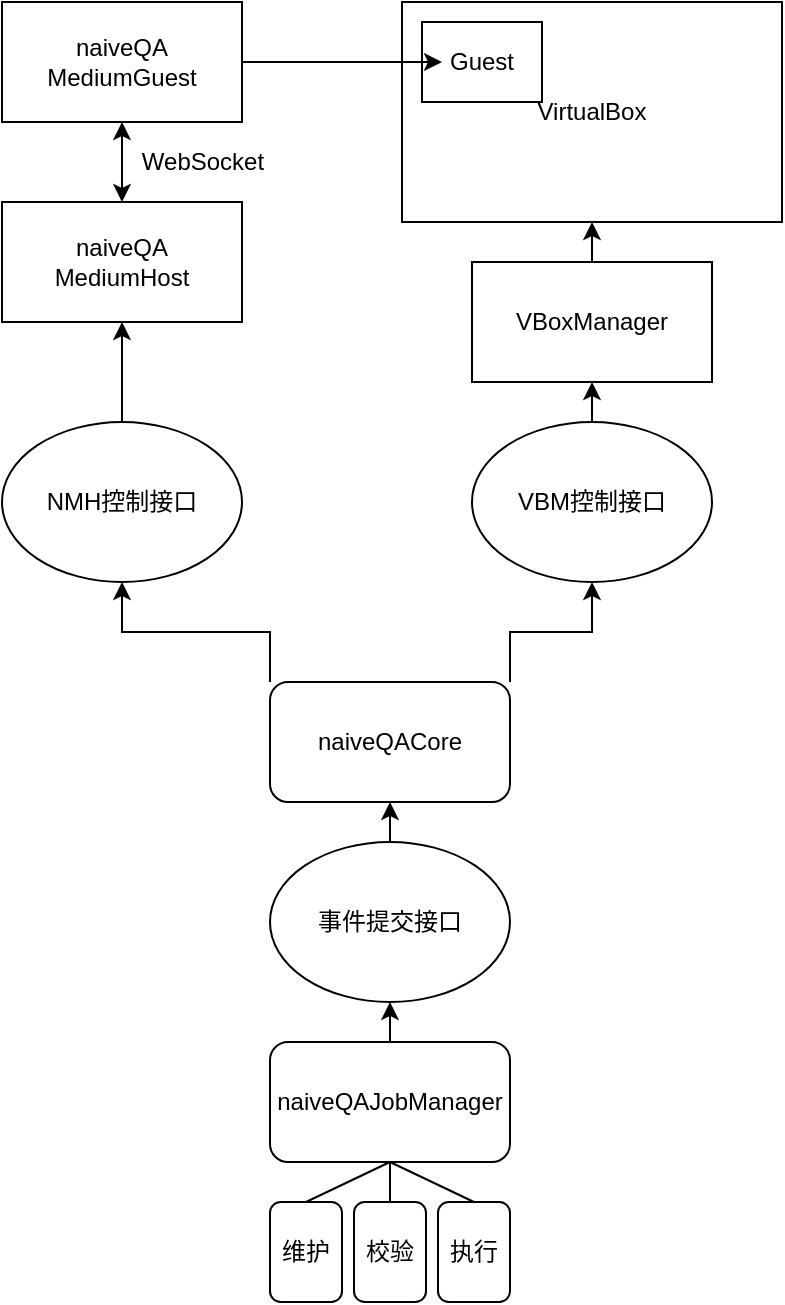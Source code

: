 <mxfile version="14.5.1" type="device"><diagram id="ubZ16S4G7FpbPSMpQQgS" name="第 1 页"><mxGraphModel dx="749" dy="556" grid="1" gridSize="10" guides="1" tooltips="1" connect="1" arrows="1" fold="1" page="1" pageScale="1" pageWidth="827" pageHeight="1169" math="0" shadow="0"><root><mxCell id="0"/><mxCell id="1" parent="0"/><mxCell id="bDodf29_TSgqiRDc3CO2-10" style="edgeStyle=orthogonalEdgeStyle;rounded=0;orthogonalLoop=1;jettySize=auto;html=1;exitX=1;exitY=0;exitDx=0;exitDy=0;entryX=0.5;entryY=1;entryDx=0;entryDy=0;" edge="1" parent="1" source="bDodf29_TSgqiRDc3CO2-1" target="bDodf29_TSgqiRDc3CO2-7"><mxGeometry relative="1" as="geometry"/></mxCell><mxCell id="bDodf29_TSgqiRDc3CO2-12" style="edgeStyle=orthogonalEdgeStyle;rounded=0;orthogonalLoop=1;jettySize=auto;html=1;exitX=0;exitY=0;exitDx=0;exitDy=0;entryX=0.5;entryY=1;entryDx=0;entryDy=0;" edge="1" parent="1" source="bDodf29_TSgqiRDc3CO2-1" target="bDodf29_TSgqiRDc3CO2-11"><mxGeometry relative="1" as="geometry"/></mxCell><mxCell id="bDodf29_TSgqiRDc3CO2-1" value="naiveQACore" style="rounded=1;whiteSpace=wrap;html=1;" vertex="1" parent="1"><mxGeometry x="354" y="360" width="120" height="60" as="geometry"/></mxCell><mxCell id="bDodf29_TSgqiRDc3CO2-19" style="edgeStyle=orthogonalEdgeStyle;rounded=0;orthogonalLoop=1;jettySize=auto;html=1;exitX=0.5;exitY=0;exitDx=0;exitDy=0;entryX=0.5;entryY=1;entryDx=0;entryDy=0;" edge="1" parent="1" source="bDodf29_TSgqiRDc3CO2-2" target="bDodf29_TSgqiRDc3CO2-1"><mxGeometry relative="1" as="geometry"/></mxCell><mxCell id="bDodf29_TSgqiRDc3CO2-2" value="事件提交接口" style="ellipse;whiteSpace=wrap;html=1;" vertex="1" parent="1"><mxGeometry x="354" y="440" width="120" height="80" as="geometry"/></mxCell><mxCell id="bDodf29_TSgqiRDc3CO2-20" style="edgeStyle=orthogonalEdgeStyle;rounded=0;orthogonalLoop=1;jettySize=auto;html=1;exitX=0.5;exitY=0;exitDx=0;exitDy=0;entryX=0.5;entryY=1;entryDx=0;entryDy=0;" edge="1" parent="1" source="bDodf29_TSgqiRDc3CO2-3" target="bDodf29_TSgqiRDc3CO2-2"><mxGeometry relative="1" as="geometry"/></mxCell><mxCell id="bDodf29_TSgqiRDc3CO2-3" value="naiveQAJobManager" style="rounded=1;whiteSpace=wrap;html=1;" vertex="1" parent="1"><mxGeometry x="354" y="540" width="120" height="60" as="geometry"/></mxCell><mxCell id="bDodf29_TSgqiRDc3CO2-6" style="edgeStyle=orthogonalEdgeStyle;rounded=0;orthogonalLoop=1;jettySize=auto;html=1;exitX=0.5;exitY=0;exitDx=0;exitDy=0;entryX=0.5;entryY=1;entryDx=0;entryDy=0;" edge="1" parent="1" source="bDodf29_TSgqiRDc3CO2-4" target="bDodf29_TSgqiRDc3CO2-5"><mxGeometry relative="1" as="geometry"/></mxCell><mxCell id="bDodf29_TSgqiRDc3CO2-4" value="VBoxManager" style="rounded=0;whiteSpace=wrap;html=1;" vertex="1" parent="1"><mxGeometry x="455" y="150" width="120" height="60" as="geometry"/></mxCell><mxCell id="bDodf29_TSgqiRDc3CO2-5" value="VirtualBox" style="rounded=0;whiteSpace=wrap;html=1;" vertex="1" parent="1"><mxGeometry x="420" y="20" width="190" height="110" as="geometry"/></mxCell><mxCell id="bDodf29_TSgqiRDc3CO2-8" style="edgeStyle=orthogonalEdgeStyle;rounded=0;orthogonalLoop=1;jettySize=auto;html=1;exitX=0.5;exitY=0;exitDx=0;exitDy=0;entryX=0.5;entryY=1;entryDx=0;entryDy=0;" edge="1" parent="1" source="bDodf29_TSgqiRDc3CO2-7" target="bDodf29_TSgqiRDc3CO2-4"><mxGeometry relative="1" as="geometry"/></mxCell><mxCell id="bDodf29_TSgqiRDc3CO2-7" value="VBM控制接口" style="ellipse;whiteSpace=wrap;html=1;" vertex="1" parent="1"><mxGeometry x="455" y="230" width="120" height="80" as="geometry"/></mxCell><mxCell id="bDodf29_TSgqiRDc3CO2-18" style="edgeStyle=orthogonalEdgeStyle;rounded=0;orthogonalLoop=1;jettySize=auto;html=1;exitX=0.5;exitY=0;exitDx=0;exitDy=0;entryX=0.5;entryY=1;entryDx=0;entryDy=0;" edge="1" parent="1" source="bDodf29_TSgqiRDc3CO2-11" target="bDodf29_TSgqiRDc3CO2-15"><mxGeometry relative="1" as="geometry"/></mxCell><mxCell id="bDodf29_TSgqiRDc3CO2-11" value="NMH控制接口" style="ellipse;whiteSpace=wrap;html=1;" vertex="1" parent="1"><mxGeometry x="220" y="230" width="120" height="80" as="geometry"/></mxCell><mxCell id="bDodf29_TSgqiRDc3CO2-13" value="Guest" style="rounded=0;whiteSpace=wrap;html=1;" vertex="1" parent="1"><mxGeometry x="430" y="30" width="60" height="40" as="geometry"/></mxCell><mxCell id="bDodf29_TSgqiRDc3CO2-14" value="&lt;span&gt;naiveQA&lt;br&gt;MediumGuest&lt;/span&gt;" style="rounded=0;whiteSpace=wrap;html=1;" vertex="1" parent="1"><mxGeometry x="220" y="20" width="120" height="60" as="geometry"/></mxCell><mxCell id="bDodf29_TSgqiRDc3CO2-15" value="&lt;span&gt;naiveQA&lt;br&gt;MediumHost&lt;/span&gt;" style="rounded=0;whiteSpace=wrap;html=1;" vertex="1" parent="1"><mxGeometry x="220" y="120" width="120" height="60" as="geometry"/></mxCell><mxCell id="bDodf29_TSgqiRDc3CO2-16" value="" style="endArrow=classic;html=1;exitX=1;exitY=0.5;exitDx=0;exitDy=0;" edge="1" parent="1" source="bDodf29_TSgqiRDc3CO2-14"><mxGeometry width="50" height="50" relative="1" as="geometry"><mxPoint x="390" y="420" as="sourcePoint"/><mxPoint x="440" y="50" as="targetPoint"/></mxGeometry></mxCell><mxCell id="bDodf29_TSgqiRDc3CO2-17" value="" style="endArrow=classic;startArrow=classic;html=1;exitX=0.5;exitY=0;exitDx=0;exitDy=0;entryX=0.5;entryY=1;entryDx=0;entryDy=0;" edge="1" parent="1" source="bDodf29_TSgqiRDc3CO2-15" target="bDodf29_TSgqiRDc3CO2-14"><mxGeometry width="50" height="50" relative="1" as="geometry"><mxPoint x="260" y="120" as="sourcePoint"/><mxPoint x="310" y="70" as="targetPoint"/></mxGeometry></mxCell><mxCell id="bDodf29_TSgqiRDc3CO2-21" value="WebSocket" style="text;html=1;align=center;verticalAlign=middle;resizable=0;points=[];autosize=1;" vertex="1" parent="1"><mxGeometry x="280" y="90" width="80" height="20" as="geometry"/></mxCell><mxCell id="bDodf29_TSgqiRDc3CO2-22" value="维护" style="rounded=1;whiteSpace=wrap;html=1;" vertex="1" parent="1"><mxGeometry x="354" y="620" width="36" height="50" as="geometry"/></mxCell><mxCell id="bDodf29_TSgqiRDc3CO2-23" value="校验" style="rounded=1;whiteSpace=wrap;html=1;" vertex="1" parent="1"><mxGeometry x="396" y="620" width="36" height="50" as="geometry"/></mxCell><mxCell id="bDodf29_TSgqiRDc3CO2-24" value="执行" style="rounded=1;whiteSpace=wrap;html=1;" vertex="1" parent="1"><mxGeometry x="438" y="620" width="36" height="50" as="geometry"/></mxCell><mxCell id="bDodf29_TSgqiRDc3CO2-25" value="" style="endArrow=none;html=1;exitX=0.5;exitY=0;exitDx=0;exitDy=0;entryX=0.5;entryY=1;entryDx=0;entryDy=0;" edge="1" parent="1" source="bDodf29_TSgqiRDc3CO2-22" target="bDodf29_TSgqiRDc3CO2-3"><mxGeometry width="50" height="50" relative="1" as="geometry"><mxPoint x="540" y="630" as="sourcePoint"/><mxPoint x="590" y="580" as="targetPoint"/></mxGeometry></mxCell><mxCell id="bDodf29_TSgqiRDc3CO2-26" value="" style="endArrow=none;html=1;exitX=0.5;exitY=0;exitDx=0;exitDy=0;entryX=0.5;entryY=1;entryDx=0;entryDy=0;" edge="1" parent="1" source="bDodf29_TSgqiRDc3CO2-23" target="bDodf29_TSgqiRDc3CO2-3"><mxGeometry width="50" height="50" relative="1" as="geometry"><mxPoint x="382" y="630" as="sourcePoint"/><mxPoint x="410" y="600" as="targetPoint"/></mxGeometry></mxCell><mxCell id="bDodf29_TSgqiRDc3CO2-27" value="" style="endArrow=none;html=1;exitX=0.5;exitY=0;exitDx=0;exitDy=0;entryX=0.5;entryY=1;entryDx=0;entryDy=0;" edge="1" parent="1" source="bDodf29_TSgqiRDc3CO2-24" target="bDodf29_TSgqiRDc3CO2-3"><mxGeometry width="50" height="50" relative="1" as="geometry"><mxPoint x="392" y="640" as="sourcePoint"/><mxPoint x="434" y="620" as="targetPoint"/></mxGeometry></mxCell></root></mxGraphModel></diagram></mxfile>